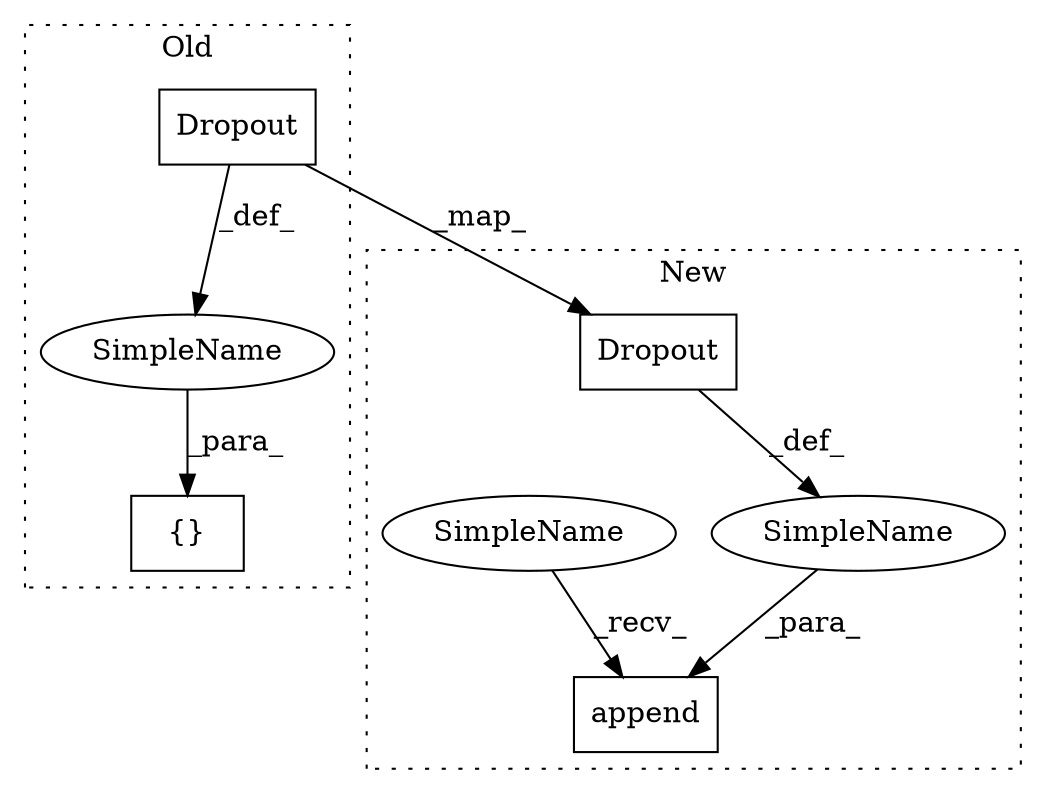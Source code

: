 digraph G {
subgraph cluster0 {
1 [label="Dropout" a="32" s="405,420" l="8,1" shape="box"];
3 [label="{}" a="4" s="395,421" l="1,1" shape="box"];
4 [label="SimpleName" a="42" s="" l="" shape="ellipse"];
label = "Old";
style="dotted";
}
subgraph cluster1 {
2 [label="Dropout" a="32" s="428,443" l="8,1" shape="box"];
5 [label="SimpleName" a="42" s="" l="" shape="ellipse"];
6 [label="append" a="32" s="412,444" l="7,1" shape="box"];
7 [label="SimpleName" a="42" s="405" l="6" shape="ellipse"];
label = "New";
style="dotted";
}
1 -> 2 [label="_map_"];
1 -> 4 [label="_def_"];
2 -> 5 [label="_def_"];
4 -> 3 [label="_para_"];
5 -> 6 [label="_para_"];
7 -> 6 [label="_recv_"];
}